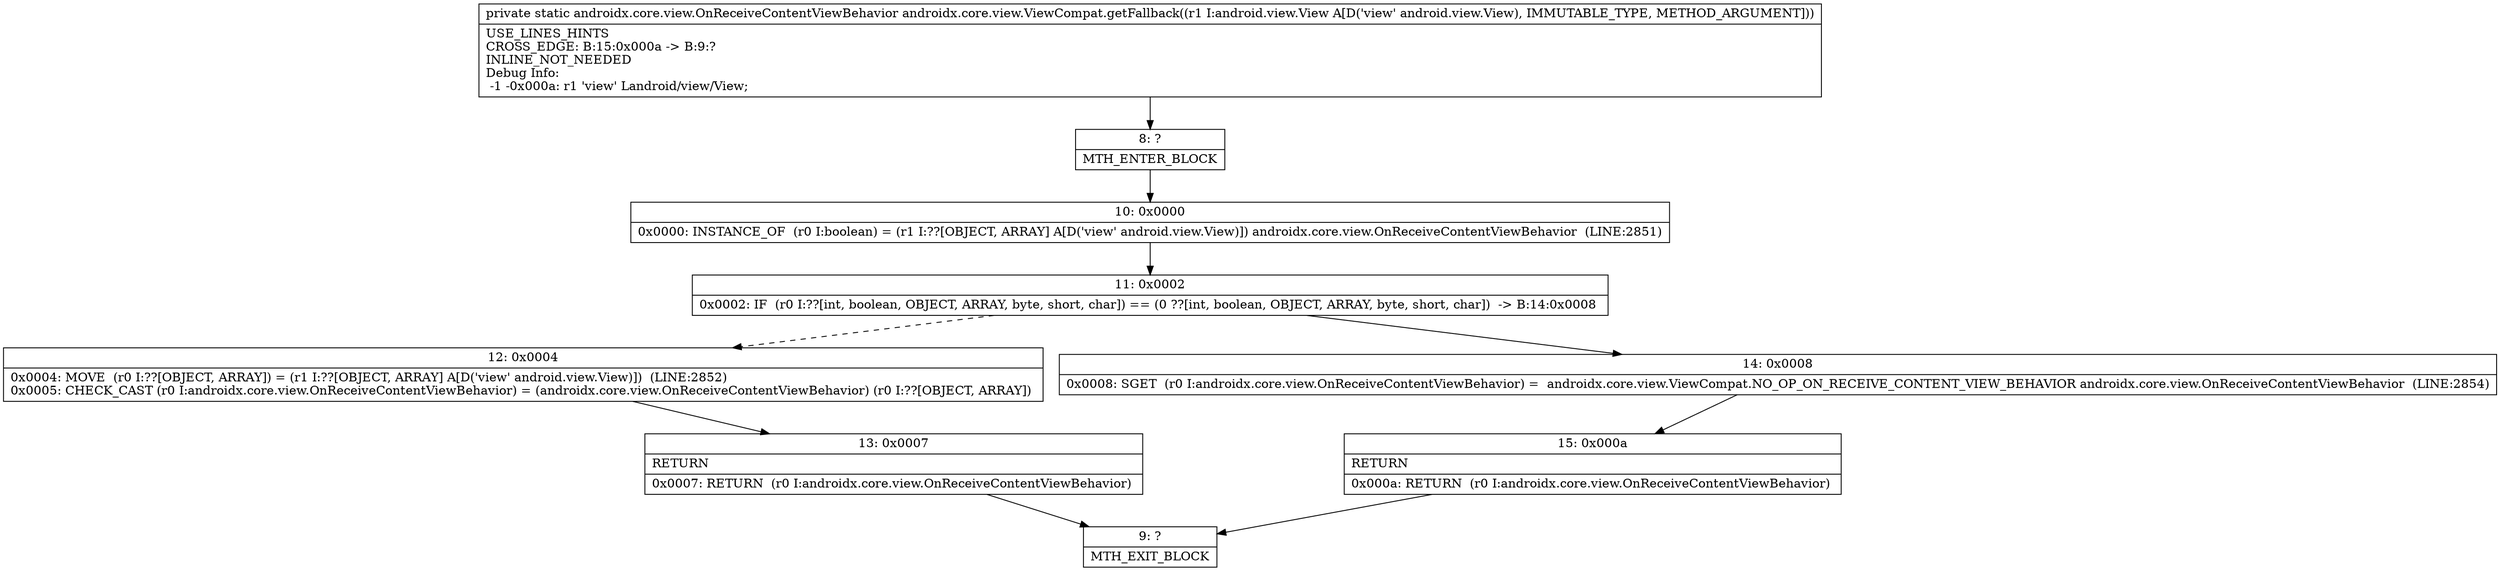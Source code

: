 digraph "CFG forandroidx.core.view.ViewCompat.getFallback(Landroid\/view\/View;)Landroidx\/core\/view\/OnReceiveContentViewBehavior;" {
Node_8 [shape=record,label="{8\:\ ?|MTH_ENTER_BLOCK\l}"];
Node_10 [shape=record,label="{10\:\ 0x0000|0x0000: INSTANCE_OF  (r0 I:boolean) = (r1 I:??[OBJECT, ARRAY] A[D('view' android.view.View)]) androidx.core.view.OnReceiveContentViewBehavior  (LINE:2851)\l}"];
Node_11 [shape=record,label="{11\:\ 0x0002|0x0002: IF  (r0 I:??[int, boolean, OBJECT, ARRAY, byte, short, char]) == (0 ??[int, boolean, OBJECT, ARRAY, byte, short, char])  \-\> B:14:0x0008 \l}"];
Node_12 [shape=record,label="{12\:\ 0x0004|0x0004: MOVE  (r0 I:??[OBJECT, ARRAY]) = (r1 I:??[OBJECT, ARRAY] A[D('view' android.view.View)])  (LINE:2852)\l0x0005: CHECK_CAST (r0 I:androidx.core.view.OnReceiveContentViewBehavior) = (androidx.core.view.OnReceiveContentViewBehavior) (r0 I:??[OBJECT, ARRAY]) \l}"];
Node_13 [shape=record,label="{13\:\ 0x0007|RETURN\l|0x0007: RETURN  (r0 I:androidx.core.view.OnReceiveContentViewBehavior) \l}"];
Node_9 [shape=record,label="{9\:\ ?|MTH_EXIT_BLOCK\l}"];
Node_14 [shape=record,label="{14\:\ 0x0008|0x0008: SGET  (r0 I:androidx.core.view.OnReceiveContentViewBehavior) =  androidx.core.view.ViewCompat.NO_OP_ON_RECEIVE_CONTENT_VIEW_BEHAVIOR androidx.core.view.OnReceiveContentViewBehavior  (LINE:2854)\l}"];
Node_15 [shape=record,label="{15\:\ 0x000a|RETURN\l|0x000a: RETURN  (r0 I:androidx.core.view.OnReceiveContentViewBehavior) \l}"];
MethodNode[shape=record,label="{private static androidx.core.view.OnReceiveContentViewBehavior androidx.core.view.ViewCompat.getFallback((r1 I:android.view.View A[D('view' android.view.View), IMMUTABLE_TYPE, METHOD_ARGUMENT]))  | USE_LINES_HINTS\lCROSS_EDGE: B:15:0x000a \-\> B:9:?\lINLINE_NOT_NEEDED\lDebug Info:\l  \-1 \-0x000a: r1 'view' Landroid\/view\/View;\l}"];
MethodNode -> Node_8;Node_8 -> Node_10;
Node_10 -> Node_11;
Node_11 -> Node_12[style=dashed];
Node_11 -> Node_14;
Node_12 -> Node_13;
Node_13 -> Node_9;
Node_14 -> Node_15;
Node_15 -> Node_9;
}

